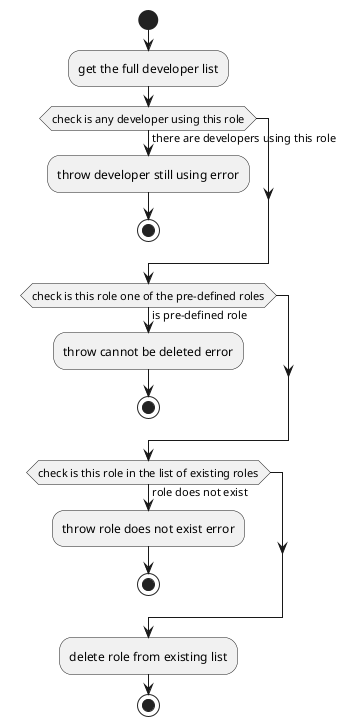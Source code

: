 @startuml
'https://plantuml.com/activity-diagram-beta

start
:get the full developer list;

if (check is any developer using this role) then (there are developers using this role)
    :throw developer still using error;
    stop
    endif
  if (check is this role one of the pre-defined roles) then (is pre-defined role)
       :throw cannot be deleted error;
       stop
       endif
    if (check is this role in the list of existing roles) then (role does not exist)
      :throw role does not exist error;
      stop
      endif
      :delete role from existing list;
    stop


@enduml
